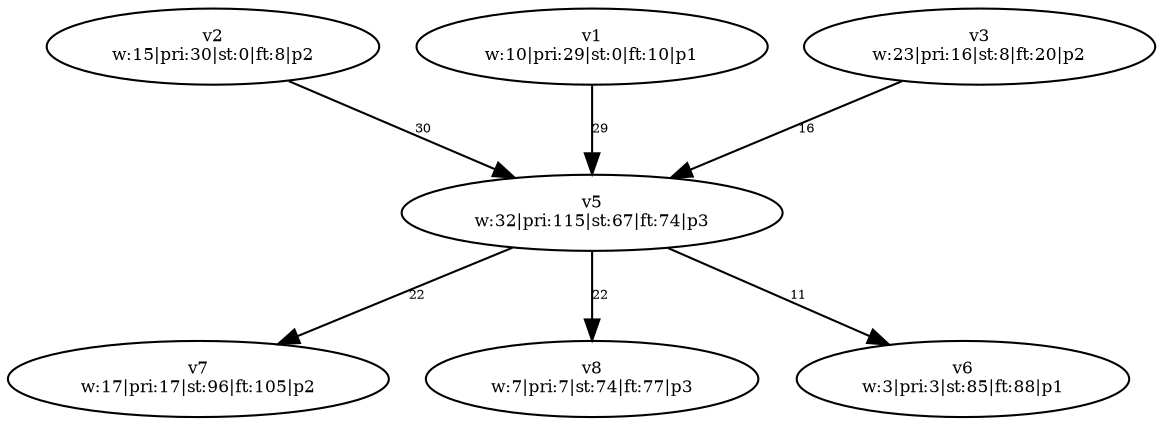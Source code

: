 digraph {
	v2 [label="v2
w:15|pri:30|st:0|ft:8|p2" fontsize=8.0]
	v1 [label="v1
w:10|pri:29|st:0|ft:10|p1" fontsize=8.0]
	v3 [label="v3
w:23|pri:16|st:8|ft:20|p2" fontsize=8.0]
	v5 [label="v5
w:32|pri:115|st:67|ft:74|p3" fontsize=8.0]
	v7 [label="v7
w:17|pri:17|st:96|ft:105|p2" fontsize=8.0]
	v8 [label="v8
w:7|pri:7|st:74|ft:77|p3" fontsize=8.0]
	v6 [label="v6
w:3|pri:3|st:85|ft:88|p1" fontsize=8.0]
	v5 -> v6 [label=11 constraint=true fontsize=6.0]
	v5 -> v7 [label=22 constraint=true fontsize=6.0]
	v5 -> v8 [label=22 constraint=true fontsize=6.0]
	v1 -> v5 [label=29 constraint=true fontsize=6.0]
	v2 -> v5 [label=30 constraint=true fontsize=6.0]
	v3 -> v5 [label=16 constraint=true fontsize=6.0]
}
